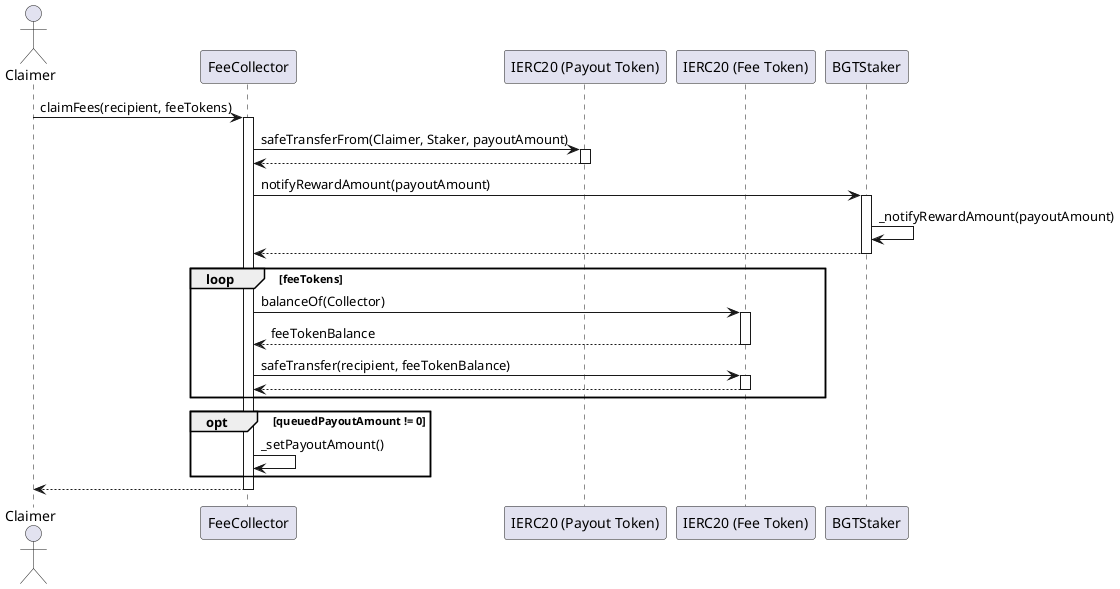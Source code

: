 @startuml FeeCollector_Sequence

actor Claimer
participant Collector as "FeeCollector"
participant PayoutToken as "IERC20 (Payout Token)"
participant FeeToken as "IERC20 (Fee Token)"
participant Staker as "BGTStaker"

Claimer -> Collector : claimFees(recipient, feeTokens)
activate Collector

Collector -> PayoutToken : safeTransferFrom(Claimer, Staker, payoutAmount)
activate PayoutToken
PayoutToken --> Collector
deactivate PayoutToken

Collector -> Staker : notifyRewardAmount(payoutAmount)
activate Staker
Staker -> Staker : _notifyRewardAmount(payoutAmount)
Staker --> Collector
deactivate Staker

loop feeTokens
    Collector -> FeeToken : balanceOf(Collector)
    activate FeeToken
    FeeToken --> Collector : feeTokenBalance
    deactivate FeeToken

    Collector -> FeeToken : safeTransfer(recipient, feeTokenBalance)
    activate FeeToken
    FeeToken --> Collector
    deactivate FeeToken
end

opt queuedPayoutAmount != 0
    Collector -> Collector : _setPayoutAmount()
end

Collector --> Claimer
deactivate Collector

@enduml 